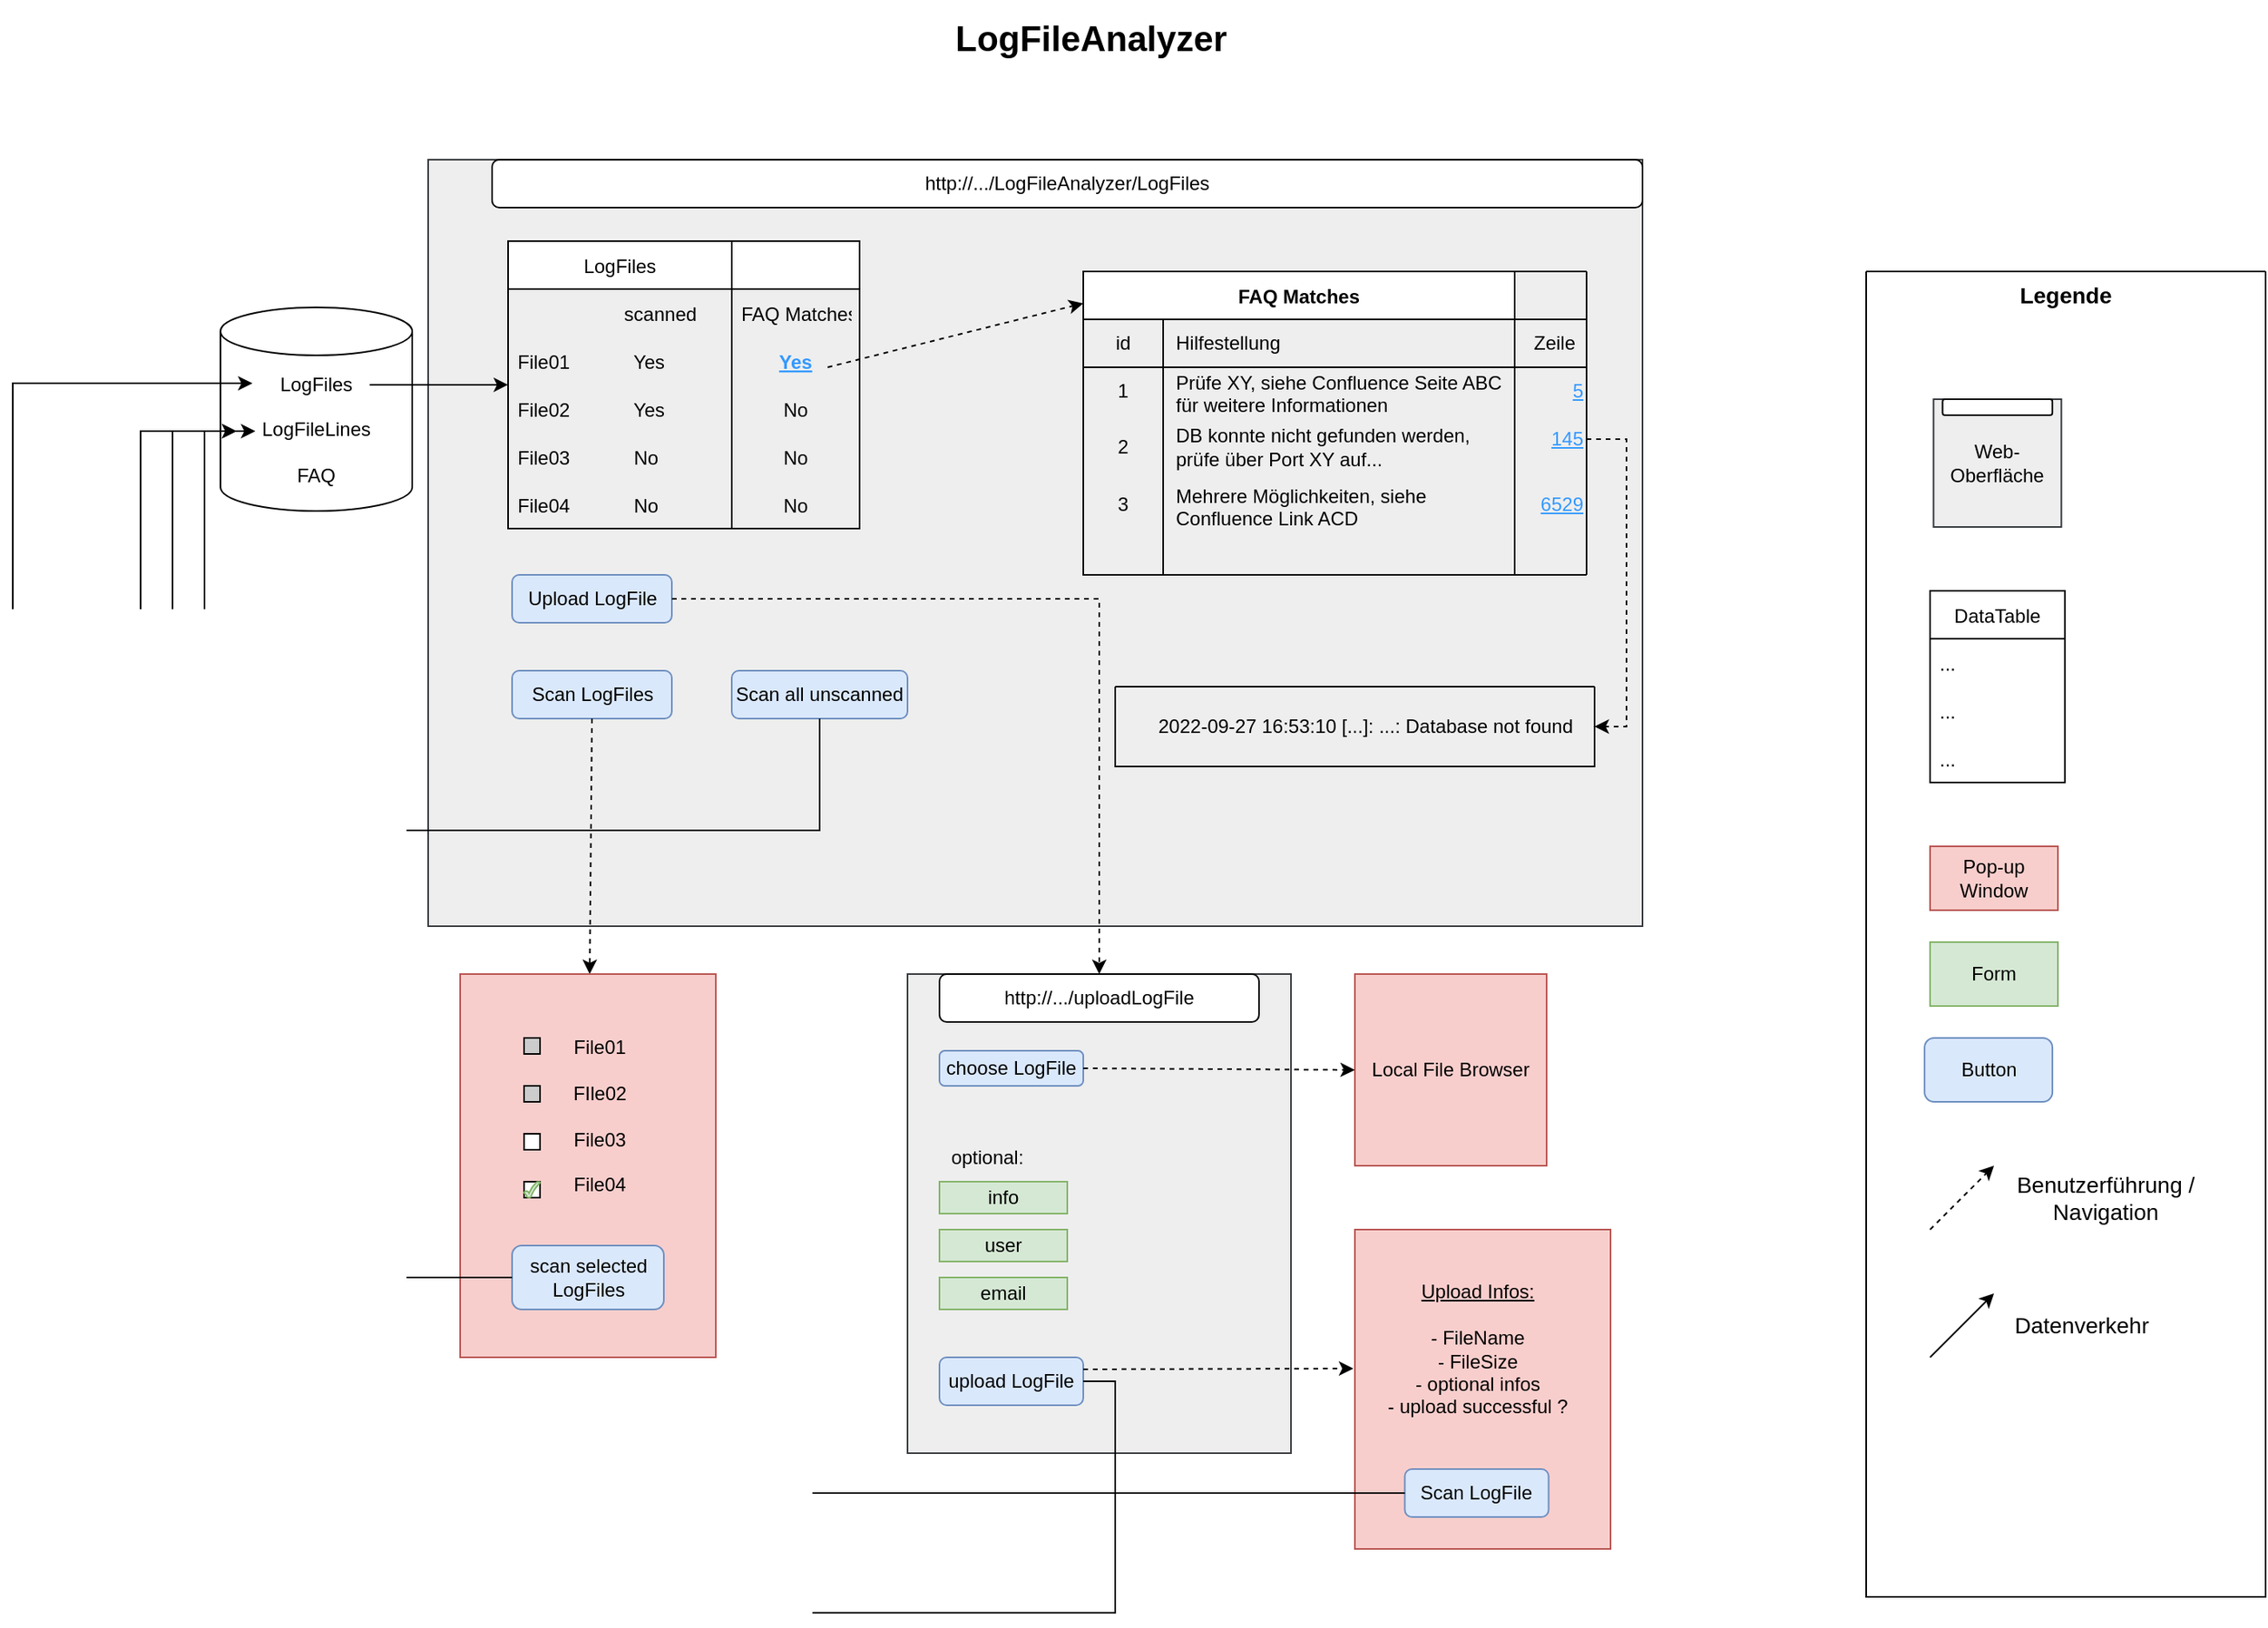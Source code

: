 <mxfile version="20.3.7" type="device"><diagram id="jPADaNJ91yrgSkpMISfw" name="Page-1"><mxGraphModel dx="2889" dy="2281" grid="1" gridSize="10" guides="1" tooltips="1" connect="1" arrows="1" fold="1" page="1" pageScale="1" pageWidth="827" pageHeight="1169" math="0" shadow="0"><root><mxCell id="0"/><mxCell id="1" parent="0"/><mxCell id="LWCx3drie8Wd7G6dIChA-2" value="" style="rounded=0;whiteSpace=wrap;html=1;fillColor=#eeeeee;strokeColor=#36393d;" parent="1" vertex="1"><mxGeometry x="20" y="50" width="760" height="480" as="geometry"/></mxCell><mxCell id="LWCx3drie8Wd7G6dIChA-8" value="Upload LogFile" style="rounded=1;whiteSpace=wrap;html=1;fillColor=#dae8fc;strokeColor=#6c8ebf;" parent="1" vertex="1"><mxGeometry x="72.5" y="310" width="100" height="30" as="geometry"/></mxCell><mxCell id="LWCx3drie8Wd7G6dIChA-9" value="Scan LogFiles" style="rounded=1;whiteSpace=wrap;html=1;fillColor=#dae8fc;strokeColor=#6c8ebf;" parent="1" vertex="1"><mxGeometry x="72.5" y="370" width="100" height="30" as="geometry"/></mxCell><mxCell id="LWCx3drie8Wd7G6dIChA-10" value="" style="endArrow=classic;html=1;rounded=0;exitX=0.5;exitY=1;exitDx=0;exitDy=0;dashed=1;" parent="1" source="LWCx3drie8Wd7G6dIChA-9" target="LWCx3drie8Wd7G6dIChA-11" edge="1"><mxGeometry width="50" height="50" relative="1" as="geometry"><mxPoint x="390" y="590" as="sourcePoint"/><mxPoint x="130" y="600" as="targetPoint"/></mxGeometry></mxCell><mxCell id="LWCx3drie8Wd7G6dIChA-11" value="" style="rounded=0;whiteSpace=wrap;html=1;fillColor=#f8cecc;strokeColor=#b85450;" parent="1" vertex="1"><mxGeometry x="40" y="560" width="160" height="240" as="geometry"/></mxCell><mxCell id="LWCx3drie8Wd7G6dIChA-14" value="" style="whiteSpace=wrap;html=1;aspect=fixed;fillColor=#CCCCCC;" parent="1" vertex="1"><mxGeometry x="80" y="600" width="10" height="10" as="geometry"/></mxCell><mxCell id="LWCx3drie8Wd7G6dIChA-15" value="" style="whiteSpace=wrap;html=1;aspect=fixed;fillColor=#CCCCCC;" parent="1" vertex="1"><mxGeometry x="80" y="630" width="10" height="10" as="geometry"/></mxCell><mxCell id="LWCx3drie8Wd7G6dIChA-16" value="" style="whiteSpace=wrap;html=1;aspect=fixed;" parent="1" vertex="1"><mxGeometry x="80" y="660" width="10" height="10" as="geometry"/></mxCell><mxCell id="LWCx3drie8Wd7G6dIChA-21" value="&lt;div&gt;File01&lt;/div&gt;&lt;div&gt;&lt;br&gt;&lt;/div&gt;&lt;div&gt;FIle02&lt;/div&gt;&lt;div&gt;&lt;br&gt;&lt;/div&gt;&lt;div&gt;File03&lt;br&gt;&lt;/div&gt;&lt;div&gt;&lt;br&gt;&lt;/div&gt;&lt;div&gt;File04&lt;br&gt;&lt;/div&gt;" style="text;html=1;strokeColor=none;fillColor=none;align=center;verticalAlign=middle;whiteSpace=wrap;rounded=0;" parent="1" vertex="1"><mxGeometry x="100" y="587.5" width="55" height="122.5" as="geometry"/></mxCell><mxCell id="LWCx3drie8Wd7G6dIChA-23" value="scan selected LogFiles" style="rounded=1;whiteSpace=wrap;html=1;fillColor=#dae8fc;strokeColor=#6c8ebf;" parent="1" vertex="1"><mxGeometry x="72.5" y="730" width="95" height="40" as="geometry"/></mxCell><mxCell id="LWCx3drie8Wd7G6dIChA-29" value="Scan all unscanned" style="rounded=1;whiteSpace=wrap;html=1;fillColor=#dae8fc;strokeColor=#6c8ebf;" parent="1" vertex="1"><mxGeometry x="210" y="370" width="110" height="30" as="geometry"/></mxCell><mxCell id="LWCx3drie8Wd7G6dIChA-30" value="" style="whiteSpace=wrap;html=1;aspect=fixed;direction=south;" parent="1" vertex="1"><mxGeometry x="80" y="690" width="10" height="10" as="geometry"/></mxCell><mxCell id="LWCx3drie8Wd7G6dIChA-31" value="" style="verticalLabelPosition=bottom;verticalAlign=top;html=1;shape=mxgraph.basic.tick;fillColor=#d5e8d4;strokeColor=#82b366;" parent="1" vertex="1"><mxGeometry x="80" y="690" width="10" height="10" as="geometry"/></mxCell><mxCell id="LWCx3drie8Wd7G6dIChA-34" value="http://.../LogFileAnalyzer/LogFiles" style="rounded=1;whiteSpace=wrap;html=1;fillColor=#FFFFFF;" parent="1" vertex="1"><mxGeometry x="60" y="50" width="720" height="30" as="geometry"/></mxCell><mxCell id="LWCx3drie8Wd7G6dIChA-35" value="" style="rounded=0;whiteSpace=wrap;html=1;fillColor=#eeeeee;strokeColor=#36393d;" parent="1" vertex="1"><mxGeometry x="320" y="560" width="240" height="300" as="geometry"/></mxCell><mxCell id="LWCx3drie8Wd7G6dIChA-36" value="http://.../uploadLogFile" style="rounded=1;whiteSpace=wrap;html=1;fillColor=#FFFFFF;" parent="1" vertex="1"><mxGeometry x="340" y="560" width="200" height="30" as="geometry"/></mxCell><mxCell id="LWCx3drie8Wd7G6dIChA-37" value="choose LogFile" style="rounded=1;whiteSpace=wrap;html=1;fillColor=#dae8fc;strokeColor=#6c8ebf;" parent="1" vertex="1"><mxGeometry x="340" y="608" width="90" height="22" as="geometry"/></mxCell><mxCell id="LWCx3drie8Wd7G6dIChA-38" value="Local File Browser" style="rounded=0;whiteSpace=wrap;html=1;fillColor=#f8cecc;strokeColor=#b85450;" parent="1" vertex="1"><mxGeometry x="600" y="560" width="120" height="120" as="geometry"/></mxCell><mxCell id="LWCx3drie8Wd7G6dIChA-39" value="" style="endArrow=classic;html=1;rounded=0;exitX=1;exitY=0.5;exitDx=0;exitDy=0;entryX=0;entryY=0.5;entryDx=0;entryDy=0;dashed=1;" parent="1" source="LWCx3drie8Wd7G6dIChA-37" target="LWCx3drie8Wd7G6dIChA-38" edge="1"><mxGeometry width="50" height="50" relative="1" as="geometry"><mxPoint x="390" y="590" as="sourcePoint"/><mxPoint x="440" y="540" as="targetPoint"/></mxGeometry></mxCell><mxCell id="LWCx3drie8Wd7G6dIChA-40" value="" style="endArrow=classic;html=1;rounded=0;exitX=1;exitY=0.5;exitDx=0;exitDy=0;entryX=0.5;entryY=0;entryDx=0;entryDy=0;dashed=1;" parent="1" source="LWCx3drie8Wd7G6dIChA-8" target="LWCx3drie8Wd7G6dIChA-35" edge="1"><mxGeometry width="50" height="50" relative="1" as="geometry"><mxPoint x="390" y="590" as="sourcePoint"/><mxPoint x="440" y="540" as="targetPoint"/><Array as="points"><mxPoint x="440" y="325"/></Array></mxGeometry></mxCell><mxCell id="LWCx3drie8Wd7G6dIChA-41" value="info" style="rounded=0;whiteSpace=wrap;html=1;fillColor=#d5e8d4;strokeColor=#82b366;" parent="1" vertex="1"><mxGeometry x="340" y="690" width="80" height="20" as="geometry"/></mxCell><mxCell id="LWCx3drie8Wd7G6dIChA-43" value="optional:" style="text;html=1;strokeColor=none;fillColor=none;align=center;verticalAlign=middle;whiteSpace=wrap;rounded=0;" parent="1" vertex="1"><mxGeometry x="340" y="660" width="60" height="30" as="geometry"/></mxCell><mxCell id="LWCx3drie8Wd7G6dIChA-44" value="user" style="rounded=0;whiteSpace=wrap;html=1;fillColor=#d5e8d4;strokeColor=#82b366;" parent="1" vertex="1"><mxGeometry x="340" y="720" width="80" height="20" as="geometry"/></mxCell><mxCell id="LWCx3drie8Wd7G6dIChA-45" value="email" style="rounded=0;whiteSpace=wrap;html=1;fillColor=#d5e8d4;strokeColor=#82b366;" parent="1" vertex="1"><mxGeometry x="340" y="750" width="80" height="20" as="geometry"/></mxCell><mxCell id="LWCx3drie8Wd7G6dIChA-47" value="upload LogFile" style="rounded=1;whiteSpace=wrap;html=1;fillColor=#dae8fc;strokeColor=#6c8ebf;" parent="1" vertex="1"><mxGeometry x="340" y="800" width="90" height="30" as="geometry"/></mxCell><mxCell id="LWCx3drie8Wd7G6dIChA-48" value="" style="rounded=0;whiteSpace=wrap;html=1;fillColor=#f8cecc;strokeColor=#b85450;" parent="1" vertex="1"><mxGeometry x="600" y="720" width="160" height="200" as="geometry"/></mxCell><mxCell id="LWCx3drie8Wd7G6dIChA-49" value="" style="endArrow=classic;html=1;rounded=0;exitX=1;exitY=0.25;exitDx=0;exitDy=0;entryX=-0.006;entryY=0.435;entryDx=0;entryDy=0;entryPerimeter=0;dashed=1;" parent="1" source="LWCx3drie8Wd7G6dIChA-47" target="LWCx3drie8Wd7G6dIChA-48" edge="1"><mxGeometry width="50" height="50" relative="1" as="geometry"><mxPoint x="390" y="590" as="sourcePoint"/><mxPoint x="440" y="540" as="targetPoint"/></mxGeometry></mxCell><mxCell id="LWCx3drie8Wd7G6dIChA-50" value="Scan LogFile" style="rounded=1;whiteSpace=wrap;html=1;fillColor=#dae8fc;strokeColor=#6c8ebf;" parent="1" vertex="1"><mxGeometry x="631.25" y="870" width="90" height="30" as="geometry"/></mxCell><mxCell id="LWCx3drie8Wd7G6dIChA-51" value="&lt;div&gt;&lt;u&gt;Upload Infos:&lt;/u&gt;&lt;/div&gt;&lt;div&gt;&lt;u&gt;&lt;br&gt;&lt;/u&gt;&lt;/div&gt;- FileName&lt;br&gt;- FileSize&lt;br&gt;- optional infos&lt;br&gt;- upload successful ?" style="text;html=1;strokeColor=none;fillColor=none;align=center;verticalAlign=middle;whiteSpace=wrap;rounded=0;" parent="1" vertex="1"><mxGeometry x="612.5" y="740" width="127.5" height="110" as="geometry"/></mxCell><mxCell id="LWCx3drie8Wd7G6dIChA-60" value="" style="swimlane;startSize=0;fillColor=#FFFFFF;" parent="1" vertex="1"><mxGeometry x="920" y="120" width="250" height="830" as="geometry"/></mxCell><mxCell id="LWCx3drie8Wd7G6dIChA-28" value="Pop-up Window" style="rounded=0;whiteSpace=wrap;html=1;fillColor=#f8cecc;strokeColor=#b85450;" parent="LWCx3drie8Wd7G6dIChA-60" vertex="1"><mxGeometry x="40" y="360" width="80" height="40" as="geometry"/></mxCell><mxCell id="LWCx3drie8Wd7G6dIChA-26" value="Button" style="rounded=1;whiteSpace=wrap;html=1;fillColor=#dae8fc;strokeColor=#6c8ebf;" parent="LWCx3drie8Wd7G6dIChA-60" vertex="1"><mxGeometry x="36.56" y="480" width="80" height="40" as="geometry"/></mxCell><mxCell id="LWCx3drie8Wd7G6dIChA-42" value="Form" style="rounded=0;whiteSpace=wrap;html=1;fillColor=#d5e8d4;strokeColor=#82b366;" parent="LWCx3drie8Wd7G6dIChA-60" vertex="1"><mxGeometry x="40" y="420" width="80" height="40" as="geometry"/></mxCell><mxCell id="LWCx3drie8Wd7G6dIChA-52" value="DataTable" style="swimlane;fontStyle=0;childLayout=stackLayout;horizontal=1;startSize=30;horizontalStack=0;resizeParent=1;resizeParentMax=0;resizeLast=0;collapsible=1;marginBottom=0;" parent="LWCx3drie8Wd7G6dIChA-60" vertex="1"><mxGeometry x="40" y="200" width="84.37" height="120" as="geometry"><mxRectangle x="80" y="100" width="80" height="30" as="alternateBounds"/></mxGeometry></mxCell><mxCell id="LWCx3drie8Wd7G6dIChA-55" value="..." style="text;strokeColor=none;fillColor=none;align=left;verticalAlign=middle;spacingLeft=4;spacingRight=4;overflow=hidden;points=[[0,0.5],[1,0.5]];portConstraint=eastwest;rotatable=0;" parent="LWCx3drie8Wd7G6dIChA-52" vertex="1"><mxGeometry y="30" width="84.37" height="30" as="geometry"/></mxCell><mxCell id="LWCx3drie8Wd7G6dIChA-54" value="..." style="text;strokeColor=none;fillColor=none;align=left;verticalAlign=middle;spacingLeft=4;spacingRight=4;overflow=hidden;points=[[0,0.5],[1,0.5]];portConstraint=eastwest;rotatable=0;" parent="LWCx3drie8Wd7G6dIChA-52" vertex="1"><mxGeometry y="60" width="84.37" height="30" as="geometry"/></mxCell><mxCell id="LWCx3drie8Wd7G6dIChA-56" value="..." style="text;strokeColor=none;fillColor=none;align=left;verticalAlign=middle;spacingLeft=4;spacingRight=4;overflow=hidden;points=[[0,0.5],[1,0.5]];portConstraint=eastwest;rotatable=0;" parent="LWCx3drie8Wd7G6dIChA-52" vertex="1"><mxGeometry y="90" width="84.37" height="30" as="geometry"/></mxCell><mxCell id="LWCx3drie8Wd7G6dIChA-58" value="Web-Oberfläche" style="whiteSpace=wrap;html=1;aspect=fixed;fillColor=#eeeeee;strokeColor=#36393d;" parent="LWCx3drie8Wd7G6dIChA-60" vertex="1"><mxGeometry x="42.18" y="80" width="80" height="80" as="geometry"/></mxCell><mxCell id="LWCx3drie8Wd7G6dIChA-59" value="" style="rounded=1;whiteSpace=wrap;html=1;fillColor=#FFFFFF;" parent="LWCx3drie8Wd7G6dIChA-60" vertex="1"><mxGeometry x="47.81" y="80" width="68.75" height="10" as="geometry"/></mxCell><mxCell id="LWCx3drie8Wd7G6dIChA-67" value="&lt;font style=&quot;font-size: 14px&quot;&gt;&lt;b&gt;Legende&lt;/b&gt;&lt;/font&gt;" style="text;html=1;strokeColor=none;fillColor=none;align=center;verticalAlign=middle;whiteSpace=wrap;rounded=0;" parent="LWCx3drie8Wd7G6dIChA-60" vertex="1"><mxGeometry x="60" width="130" height="30" as="geometry"/></mxCell><mxCell id="LWCx3drie8Wd7G6dIChA-71" value="" style="endArrow=classic;html=1;rounded=0;dashed=1;fontSize=14;" parent="LWCx3drie8Wd7G6dIChA-60" edge="1"><mxGeometry width="50" height="50" relative="1" as="geometry"><mxPoint x="40" y="600" as="sourcePoint"/><mxPoint x="80" y="560" as="targetPoint"/></mxGeometry></mxCell><mxCell id="LWCx3drie8Wd7G6dIChA-74" value="" style="endArrow=classic;html=1;rounded=0;fontSize=14;" parent="LWCx3drie8Wd7G6dIChA-60" edge="1"><mxGeometry width="50" height="50" relative="1" as="geometry"><mxPoint x="40" y="680" as="sourcePoint"/><mxPoint x="80" y="640" as="targetPoint"/></mxGeometry></mxCell><mxCell id="LWCx3drie8Wd7G6dIChA-75" value="Datenverkehr" style="text;html=1;strokeColor=none;fillColor=none;align=center;verticalAlign=middle;whiteSpace=wrap;rounded=0;fontSize=14;" parent="LWCx3drie8Wd7G6dIChA-60" vertex="1"><mxGeometry x="80" y="640" width="110" height="40" as="geometry"/></mxCell><mxCell id="LWCx3drie8Wd7G6dIChA-76" value="Benutzerführung / Navigation" style="text;html=1;strokeColor=none;fillColor=none;align=center;verticalAlign=middle;whiteSpace=wrap;rounded=0;fontSize=14;" parent="LWCx3drie8Wd7G6dIChA-60" vertex="1"><mxGeometry x="80" y="560" width="140" height="40" as="geometry"/></mxCell><mxCell id="LWCx3drie8Wd7G6dIChA-62" value="&lt;div&gt;LogFiles&lt;/div&gt;&lt;div&gt;&lt;br&gt;&lt;/div&gt;&lt;div&gt;LogFileLines&lt;/div&gt;&lt;div&gt;&lt;br&gt;&lt;/div&gt;&lt;div&gt;FAQ&lt;br&gt;&lt;/div&gt;" style="shape=cylinder3;whiteSpace=wrap;html=1;boundedLbl=1;backgroundOutline=1;size=15;fillColor=#FFFFFF;" parent="1" vertex="1"><mxGeometry x="-110" y="142.5" width="120" height="127.5" as="geometry"/></mxCell><mxCell id="LWCx3drie8Wd7G6dIChA-68" value="" style="endArrow=classic;html=1;rounded=0;fontSize=14;exitX=0.778;exitY=0.38;exitDx=0;exitDy=0;exitPerimeter=0;" parent="1" source="LWCx3drie8Wd7G6dIChA-62" target="LWCx3drie8Wd7G6dIChA-3" edge="1"><mxGeometry width="50" height="50" relative="1" as="geometry"><mxPoint x="440" y="510" as="sourcePoint"/><mxPoint x="490" y="460" as="targetPoint"/></mxGeometry></mxCell><mxCell id="LWCx3drie8Wd7G6dIChA-69" value="" style="endArrow=classic;html=1;rounded=0;fontSize=14;exitX=0;exitY=0.5;exitDx=0;exitDy=0;entryX=0.182;entryY=0.608;entryDx=0;entryDy=0;entryPerimeter=0;" parent="1" source="LWCx3drie8Wd7G6dIChA-23" target="LWCx3drie8Wd7G6dIChA-62" edge="1"><mxGeometry width="50" height="50" relative="1" as="geometry"><mxPoint x="440" y="510" as="sourcePoint"/><mxPoint x="-130" y="220" as="targetPoint"/><Array as="points"><mxPoint x="-160" y="750"/><mxPoint x="-160" y="220"/></Array></mxGeometry></mxCell><mxCell id="LWCx3drie8Wd7G6dIChA-70" value="" style="endArrow=classic;html=1;rounded=0;fontSize=14;exitX=0;exitY=0.5;exitDx=0;exitDy=0;" parent="1" source="LWCx3drie8Wd7G6dIChA-50" edge="1"><mxGeometry width="50" height="50" relative="1" as="geometry"><mxPoint x="-40" y="420" as="sourcePoint"/><mxPoint x="-100" y="220" as="targetPoint"/><Array as="points"><mxPoint x="-120" y="885"/><mxPoint x="-120" y="220"/></Array></mxGeometry></mxCell><mxCell id="LWCx3drie8Wd7G6dIChA-77" value="" style="endArrow=classic;html=1;rounded=0;fontSize=14;entryX=0.167;entryY=0.373;entryDx=0;entryDy=0;entryPerimeter=0;" parent="1" target="LWCx3drie8Wd7G6dIChA-62" edge="1"><mxGeometry width="50" height="50" relative="1" as="geometry"><mxPoint x="430" y="815" as="sourcePoint"/><mxPoint x="100" y="490" as="targetPoint"/><Array as="points"><mxPoint x="450" y="815"/><mxPoint x="450" y="960"/><mxPoint x="-240" y="960"/><mxPoint x="-240" y="190"/></Array></mxGeometry></mxCell><mxCell id="LWCx3drie8Wd7G6dIChA-78" value="" style="endArrow=classic;html=1;rounded=0;fontSize=14;exitX=0.5;exitY=1;exitDx=0;exitDy=0;" parent="1" source="LWCx3drie8Wd7G6dIChA-29" edge="1"><mxGeometry width="50" height="50" relative="1" as="geometry"><mxPoint x="360" y="540" as="sourcePoint"/><mxPoint x="-100" y="220" as="targetPoint"/><Array as="points"><mxPoint x="265" y="470"/><mxPoint x="-140" y="470"/><mxPoint x="-140" y="220"/></Array></mxGeometry></mxCell><mxCell id="LWCx3drie8Wd7G6dIChA-79" value="&lt;font style=&quot;font-size: 22px&quot;&gt;&lt;b&gt;LogFileAnalyzer&lt;/b&gt;&lt;/font&gt;" style="text;html=1;strokeColor=none;fillColor=none;align=center;verticalAlign=middle;whiteSpace=wrap;rounded=0;fontSize=14;" parent="1" vertex="1"><mxGeometry x="330" y="-50" width="210" height="50" as="geometry"/></mxCell><mxCell id="LWCx3drie8Wd7G6dIChA-3" value="LogFiles" style="swimlane;fontStyle=0;childLayout=stackLayout;horizontal=1;startSize=30;horizontalStack=0;resizeParent=1;resizeParentMax=0;resizeLast=0;collapsible=1;marginBottom=0;" parent="1" vertex="1"><mxGeometry x="70" y="101" width="140" height="180" as="geometry"><mxRectangle x="70" y="101" width="80" height="30" as="alternateBounds"/></mxGeometry></mxCell><mxCell id="LWCx3drie8Wd7G6dIChA-4" value="                    scanned" style="text;strokeColor=none;fillColor=none;align=left;verticalAlign=middle;spacingLeft=4;spacingRight=4;overflow=hidden;points=[[0,0.5],[1,0.5]];portConstraint=eastwest;rotatable=0;" parent="LWCx3drie8Wd7G6dIChA-3" vertex="1"><mxGeometry y="30" width="140" height="30" as="geometry"/></mxCell><mxCell id="LWCx3drie8Wd7G6dIChA-24" value="File01            Yes" style="text;strokeColor=none;fillColor=none;align=left;verticalAlign=middle;spacingLeft=4;spacingRight=4;overflow=hidden;points=[[0,0.5],[1,0.5]];portConstraint=eastwest;rotatable=0;fontStyle=0" parent="LWCx3drie8Wd7G6dIChA-3" vertex="1"><mxGeometry y="60" width="140" height="30" as="geometry"/></mxCell><mxCell id="LWCx3drie8Wd7G6dIChA-5" value="File02            Yes" style="text;strokeColor=none;fillColor=none;align=left;verticalAlign=middle;spacingLeft=4;spacingRight=4;overflow=hidden;points=[[0,0.5],[1,0.5]];portConstraint=eastwest;rotatable=0;" parent="LWCx3drie8Wd7G6dIChA-3" vertex="1"><mxGeometry y="90" width="140" height="30" as="geometry"/></mxCell><mxCell id="LWCx3drie8Wd7G6dIChA-6" value="File03            No" style="text;strokeColor=none;fillColor=none;align=left;verticalAlign=middle;spacingLeft=4;spacingRight=4;overflow=hidden;points=[[0,0.5],[1,0.5]];portConstraint=eastwest;rotatable=0;" parent="LWCx3drie8Wd7G6dIChA-3" vertex="1"><mxGeometry y="120" width="140" height="30" as="geometry"/></mxCell><mxCell id="LWCx3drie8Wd7G6dIChA-25" value="File04            No" style="text;strokeColor=none;fillColor=none;align=left;verticalAlign=middle;spacingLeft=4;spacingRight=4;overflow=hidden;points=[[0,0.5],[1,0.5]];portConstraint=eastwest;rotatable=0;" parent="LWCx3drie8Wd7G6dIChA-3" vertex="1"><mxGeometry y="150" width="140" height="30" as="geometry"/></mxCell><mxCell id="_8mYOJvdAZq_yNq02yPX-16" value="" style="swimlane;fontStyle=0;childLayout=stackLayout;horizontal=1;startSize=30;horizontalStack=0;resizeParent=1;resizeParentMax=0;resizeLast=0;collapsible=1;marginBottom=0;align=center;" vertex="1" parent="1"><mxGeometry x="210" y="101" width="80" height="180" as="geometry"><mxRectangle x="210" y="101" width="80" height="30" as="alternateBounds"/></mxGeometry></mxCell><mxCell id="_8mYOJvdAZq_yNq02yPX-17" value="FAQ Matches" style="text;strokeColor=none;fillColor=none;align=left;verticalAlign=middle;spacingLeft=4;spacingRight=4;overflow=hidden;points=[[0,0.5],[1,0.5]];portConstraint=eastwest;rotatable=0;" vertex="1" parent="_8mYOJvdAZq_yNq02yPX-16"><mxGeometry y="30" width="80" height="30" as="geometry"/></mxCell><mxCell id="_8mYOJvdAZq_yNq02yPX-18" value="Yes" style="text;strokeColor=none;fillColor=none;align=center;verticalAlign=middle;spacingLeft=4;spacingRight=4;overflow=hidden;points=[[0,0.5],[1,0.5]];portConstraint=eastwest;rotatable=0;fontStyle=5;fontColor=#3399FF;" vertex="1" parent="_8mYOJvdAZq_yNq02yPX-16"><mxGeometry y="60" width="80" height="30" as="geometry"/></mxCell><mxCell id="_8mYOJvdAZq_yNq02yPX-19" value="No" style="text;strokeColor=none;fillColor=none;align=center;verticalAlign=middle;spacingLeft=4;spacingRight=4;overflow=hidden;points=[[0,0.5],[1,0.5]];portConstraint=eastwest;rotatable=0;fontStyle=0" vertex="1" parent="_8mYOJvdAZq_yNq02yPX-16"><mxGeometry y="90" width="80" height="30" as="geometry"/></mxCell><mxCell id="_8mYOJvdAZq_yNq02yPX-20" value="No" style="text;strokeColor=none;fillColor=none;align=center;verticalAlign=middle;spacingLeft=4;spacingRight=4;overflow=hidden;points=[[0,0.5],[1,0.5]];portConstraint=eastwest;rotatable=0;" vertex="1" parent="_8mYOJvdAZq_yNq02yPX-16"><mxGeometry y="120" width="80" height="30" as="geometry"/></mxCell><mxCell id="_8mYOJvdAZq_yNq02yPX-21" value="No" style="text;strokeColor=none;fillColor=none;align=center;verticalAlign=middle;spacingLeft=4;spacingRight=4;overflow=hidden;points=[[0,0.5],[1,0.5]];portConstraint=eastwest;rotatable=0;" vertex="1" parent="_8mYOJvdAZq_yNq02yPX-16"><mxGeometry y="150" width="80" height="30" as="geometry"/></mxCell><mxCell id="_8mYOJvdAZq_yNq02yPX-39" value="FAQ Matches" style="shape=table;startSize=30;container=1;collapsible=0;childLayout=tableLayout;fixedRows=1;rowLines=0;fontStyle=1;fontColor=#000000;" vertex="1" parent="1"><mxGeometry x="430" y="120" width="270" height="190" as="geometry"/></mxCell><mxCell id="_8mYOJvdAZq_yNq02yPX-40" value="" style="shape=tableRow;horizontal=0;startSize=0;swimlaneHead=0;swimlaneBody=0;top=0;left=0;bottom=0;right=0;collapsible=0;dropTarget=0;fillColor=none;points=[[0,0.5],[1,0.5]];portConstraint=eastwest;fontColor=#000000;" vertex="1" parent="_8mYOJvdAZq_yNq02yPX-39"><mxGeometry y="30" width="270" height="30" as="geometry"/></mxCell><mxCell id="_8mYOJvdAZq_yNq02yPX-41" value="id" style="shape=partialRectangle;html=1;whiteSpace=wrap;connectable=0;fillColor=none;top=0;left=0;bottom=0;right=0;overflow=hidden;pointerEvents=1;fontColor=#000000;" vertex="1" parent="_8mYOJvdAZq_yNq02yPX-40"><mxGeometry width="50" height="30" as="geometry"><mxRectangle width="50" height="30" as="alternateBounds"/></mxGeometry></mxCell><mxCell id="_8mYOJvdAZq_yNq02yPX-42" value="Hilfestellung" style="shape=partialRectangle;html=1;whiteSpace=wrap;connectable=0;fillColor=none;top=0;left=0;bottom=0;right=0;align=left;spacingLeft=6;overflow=hidden;fontColor=#000000;" vertex="1" parent="_8mYOJvdAZq_yNq02yPX-40"><mxGeometry x="50" width="220" height="30" as="geometry"><mxRectangle width="220" height="30" as="alternateBounds"/></mxGeometry></mxCell><mxCell id="_8mYOJvdAZq_yNq02yPX-43" value="" style="shape=tableRow;horizontal=0;startSize=0;swimlaneHead=0;swimlaneBody=0;top=0;left=0;bottom=0;right=0;collapsible=0;dropTarget=0;fillColor=none;points=[[0,0.5],[1,0.5]];portConstraint=eastwest;fontColor=#000000;" vertex="1" parent="_8mYOJvdAZq_yNq02yPX-39"><mxGeometry y="60" width="270" height="30" as="geometry"/></mxCell><mxCell id="_8mYOJvdAZq_yNq02yPX-44" value="1" style="shape=partialRectangle;html=1;whiteSpace=wrap;connectable=0;fillColor=none;top=0;left=0;bottom=0;right=0;overflow=hidden;fontColor=#000000;" vertex="1" parent="_8mYOJvdAZq_yNq02yPX-43"><mxGeometry width="50" height="30" as="geometry"><mxRectangle width="50" height="30" as="alternateBounds"/></mxGeometry></mxCell><mxCell id="_8mYOJvdAZq_yNq02yPX-45" value="Prüfe XY, siehe Confluence Seite ABC für weitere Informationen" style="shape=partialRectangle;html=1;whiteSpace=wrap;connectable=0;fillColor=none;top=0;left=0;bottom=0;right=0;align=left;spacingLeft=6;overflow=hidden;fontColor=#000000;" vertex="1" parent="_8mYOJvdAZq_yNq02yPX-43"><mxGeometry x="50" width="220" height="30" as="geometry"><mxRectangle width="220" height="30" as="alternateBounds"/></mxGeometry></mxCell><mxCell id="_8mYOJvdAZq_yNq02yPX-46" value="" style="shape=tableRow;horizontal=0;startSize=0;swimlaneHead=0;swimlaneBody=0;top=0;left=0;bottom=0;right=0;collapsible=0;dropTarget=0;fillColor=none;points=[[0,0.5],[1,0.5]];portConstraint=eastwest;fontColor=#000000;" vertex="1" parent="_8mYOJvdAZq_yNq02yPX-39"><mxGeometry y="90" width="270" height="40" as="geometry"/></mxCell><mxCell id="_8mYOJvdAZq_yNq02yPX-47" value="2" style="shape=partialRectangle;html=1;whiteSpace=wrap;connectable=0;fillColor=none;top=0;left=0;bottom=0;right=0;overflow=hidden;fontColor=#000000;align=center;" vertex="1" parent="_8mYOJvdAZq_yNq02yPX-46"><mxGeometry width="50" height="40" as="geometry"><mxRectangle width="50" height="40" as="alternateBounds"/></mxGeometry></mxCell><mxCell id="_8mYOJvdAZq_yNq02yPX-48" value="DB konnte nicht gefunden werden, prüfe über Port XY auf..." style="shape=partialRectangle;html=1;whiteSpace=wrap;connectable=0;fillColor=none;top=0;left=0;bottom=0;right=0;align=left;spacingLeft=6;overflow=hidden;fontColor=#000000;" vertex="1" parent="_8mYOJvdAZq_yNq02yPX-46"><mxGeometry x="50" width="220" height="40" as="geometry"><mxRectangle width="220" height="40" as="alternateBounds"/></mxGeometry></mxCell><mxCell id="_8mYOJvdAZq_yNq02yPX-49" value="" style="line;strokeWidth=1;html=1;fontColor=#000000;fontSize=12;" vertex="1" parent="1"><mxGeometry x="430" y="175" width="180" height="10" as="geometry"/></mxCell><mxCell id="_8mYOJvdAZq_yNq02yPX-50" value="3" style="shape=partialRectangle;html=1;whiteSpace=wrap;connectable=0;fillColor=none;top=0;left=0;bottom=0;right=0;overflow=hidden;fontColor=#000000;align=center;" vertex="1" parent="1"><mxGeometry x="430" y="251" width="50" height="30" as="geometry"><mxRectangle width="40" height="30" as="alternateBounds"/></mxGeometry></mxCell><mxCell id="_8mYOJvdAZq_yNq02yPX-51" value="Mehrere Möglichkeiten, siehe Confluence Link ACD" style="shape=partialRectangle;html=1;whiteSpace=wrap;connectable=0;fillColor=none;top=0;left=0;bottom=0;right=0;align=left;spacingLeft=6;overflow=hidden;fontColor=#000000;" vertex="1" parent="1"><mxGeometry x="480" y="251" width="200" height="30" as="geometry"><mxRectangle width="140" height="30" as="alternateBounds"/></mxGeometry></mxCell><mxCell id="_8mYOJvdAZq_yNq02yPX-52" value="" style="line;strokeWidth=1;html=1;fontSize=12;fontColor=#000000;" vertex="1" parent="1"><mxGeometry x="585" y="175" width="160" height="10" as="geometry"/></mxCell><mxCell id="_8mYOJvdAZq_yNq02yPX-54" value="" style="line;strokeWidth=1;direction=south;html=1;fontSize=12;fontColor=#000000;" vertex="1" parent="1"><mxGeometry x="475" y="150" width="10" height="160" as="geometry"/></mxCell><mxCell id="_8mYOJvdAZq_yNq02yPX-55" value="" style="line;strokeWidth=1;direction=south;html=1;fontSize=12;fontColor=#000000;" vertex="1" parent="1"><mxGeometry x="740" y="120" width="10" height="190" as="geometry"/></mxCell><mxCell id="_8mYOJvdAZq_yNq02yPX-56" value="" style="line;strokeWidth=1;html=1;perimeter=backbonePerimeter;points=[];outlineConnect=0;fontSize=12;fontColor=#000000;" vertex="1" parent="1"><mxGeometry x="700" y="305" width="45" height="10" as="geometry"/></mxCell><mxCell id="_8mYOJvdAZq_yNq02yPX-57" value="" style="line;strokeWidth=1;html=1;perimeter=backbonePerimeter;points=[];outlineConnect=0;fontSize=12;fontColor=#000000;" vertex="1" parent="1"><mxGeometry x="675" y="145" width="70" height="10" as="geometry"/></mxCell><mxCell id="_8mYOJvdAZq_yNq02yPX-58" value="" style="line;strokeWidth=1;html=1;perimeter=backbonePerimeter;points=[];outlineConnect=0;fontSize=12;fontColor=#000000;" vertex="1" parent="1"><mxGeometry x="694" y="115" width="51" height="10" as="geometry"/></mxCell><mxCell id="_8mYOJvdAZq_yNq02yPX-60" value="Zeile" style="text;html=1;strokeColor=none;fillColor=none;align=center;verticalAlign=middle;whiteSpace=wrap;rounded=0;strokeWidth=1;fontSize=12;fontColor=#000000;" vertex="1" parent="1"><mxGeometry x="705" y="150" width="40" height="30" as="geometry"/></mxCell><mxCell id="_8mYOJvdAZq_yNq02yPX-61" value="&lt;font color=&quot;#3399FF&quot;&gt;&lt;u&gt;5&lt;/u&gt;&lt;/font&gt;" style="text;html=1;strokeColor=none;fillColor=none;align=right;verticalAlign=middle;whiteSpace=wrap;rounded=0;strokeWidth=1;fontSize=12;fontColor=#000000;" vertex="1" parent="1"><mxGeometry x="700" y="180" width="45" height="30" as="geometry"/></mxCell><mxCell id="_8mYOJvdAZq_yNq02yPX-62" value="&lt;font color=&quot;#3399FF&quot;&gt;&lt;u&gt;145&lt;/u&gt;&lt;/font&gt;" style="text;html=1;strokeColor=none;fillColor=none;align=right;verticalAlign=middle;whiteSpace=wrap;rounded=0;strokeWidth=1;fontSize=12;fontColor=#000000;" vertex="1" parent="1"><mxGeometry x="705" y="210" width="40" height="30" as="geometry"/></mxCell><mxCell id="_8mYOJvdAZq_yNq02yPX-63" value="&lt;font color=&quot;#3399FF&quot;&gt;&lt;u&gt;6529&lt;/u&gt;&lt;/font&gt;" style="text;html=1;strokeColor=none;fillColor=none;align=right;verticalAlign=middle;whiteSpace=wrap;rounded=0;strokeWidth=1;fontSize=12;fontColor=#000000;" vertex="1" parent="1"><mxGeometry x="710" y="251" width="35" height="30" as="geometry"/></mxCell><mxCell id="_8mYOJvdAZq_yNq02yPX-64" value="" style="endArrow=classic;html=1;rounded=0;fontSize=12;fontColor=#3399FF;exitX=0.75;exitY=0.633;exitDx=0;exitDy=0;exitPerimeter=0;entryX=0;entryY=0.105;entryDx=0;entryDy=0;entryPerimeter=0;dashed=1;" edge="1" parent="1" source="_8mYOJvdAZq_yNq02yPX-18" target="_8mYOJvdAZq_yNq02yPX-39"><mxGeometry width="50" height="50" relative="1" as="geometry"><mxPoint x="450" y="430" as="sourcePoint"/><mxPoint x="500" y="380" as="targetPoint"/></mxGeometry></mxCell><mxCell id="_8mYOJvdAZq_yNq02yPX-65" value="" style="swimlane;startSize=0;strokeWidth=1;fontSize=12;fontColor=#3399FF;" vertex="1" parent="1"><mxGeometry x="450" y="380" width="300" height="50" as="geometry"/></mxCell><mxCell id="_8mYOJvdAZq_yNq02yPX-66" value="&lt;div&gt;2022-09-27 16:53:10 [...]: ...: Database not found&lt;/div&gt;" style="text;html=1;strokeColor=none;fillColor=none;align=left;verticalAlign=middle;whiteSpace=wrap;rounded=0;strokeWidth=1;fontSize=12;fontColor=#000000;" vertex="1" parent="_8mYOJvdAZq_yNq02yPX-65"><mxGeometry x="25" y="10" width="265" height="30" as="geometry"/></mxCell><mxCell id="_8mYOJvdAZq_yNq02yPX-67" value="" style="endArrow=classic;html=1;rounded=0;dashed=1;fontSize=12;fontColor=#000000;exitX=1;exitY=0.5;exitDx=0;exitDy=0;entryX=1;entryY=0.5;entryDx=0;entryDy=0;" edge="1" parent="1" source="_8mYOJvdAZq_yNq02yPX-62" target="_8mYOJvdAZq_yNq02yPX-65"><mxGeometry width="50" height="50" relative="1" as="geometry"><mxPoint x="450" y="430" as="sourcePoint"/><mxPoint x="500" y="380" as="targetPoint"/><Array as="points"><mxPoint x="770" y="225"/><mxPoint x="770" y="405"/></Array></mxGeometry></mxCell></root></mxGraphModel></diagram></mxfile>